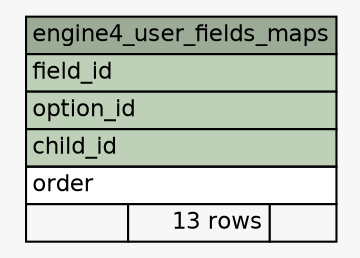// dot 2.38.0 on Windows 10 10.0
// SchemaSpy rev 590
digraph "engine4_user_fields_maps" {
  graph [
    rankdir="RL"
    bgcolor="#f7f7f7"
    nodesep="0.18"
    ranksep="0.46"
    fontname="Helvetica"
    fontsize="11"
  ];
  node [
    fontname="Helvetica"
    fontsize="11"
    shape="plaintext"
  ];
  edge [
    arrowsize="0.8"
  ];
  "engine4_user_fields_maps" [
    label=<
    <TABLE BORDER="0" CELLBORDER="1" CELLSPACING="0" BGCOLOR="#ffffff">
      <TR><TD COLSPAN="3" BGCOLOR="#9bab96" ALIGN="CENTER">engine4_user_fields_maps</TD></TR>
      <TR><TD PORT="field_id" COLSPAN="3" BGCOLOR="#bed1b8" ALIGN="LEFT">field_id</TD></TR>
      <TR><TD PORT="option_id" COLSPAN="3" BGCOLOR="#bed1b8" ALIGN="LEFT">option_id</TD></TR>
      <TR><TD PORT="child_id" COLSPAN="3" BGCOLOR="#bed1b8" ALIGN="LEFT">child_id</TD></TR>
      <TR><TD PORT="order" COLSPAN="3" ALIGN="LEFT">order</TD></TR>
      <TR><TD ALIGN="LEFT" BGCOLOR="#f7f7f7">  </TD><TD ALIGN="RIGHT" BGCOLOR="#f7f7f7">13 rows</TD><TD ALIGN="RIGHT" BGCOLOR="#f7f7f7">  </TD></TR>
    </TABLE>>
    URL="tables/engine4_user_fields_maps.html"
    tooltip="engine4_user_fields_maps"
  ];
}
